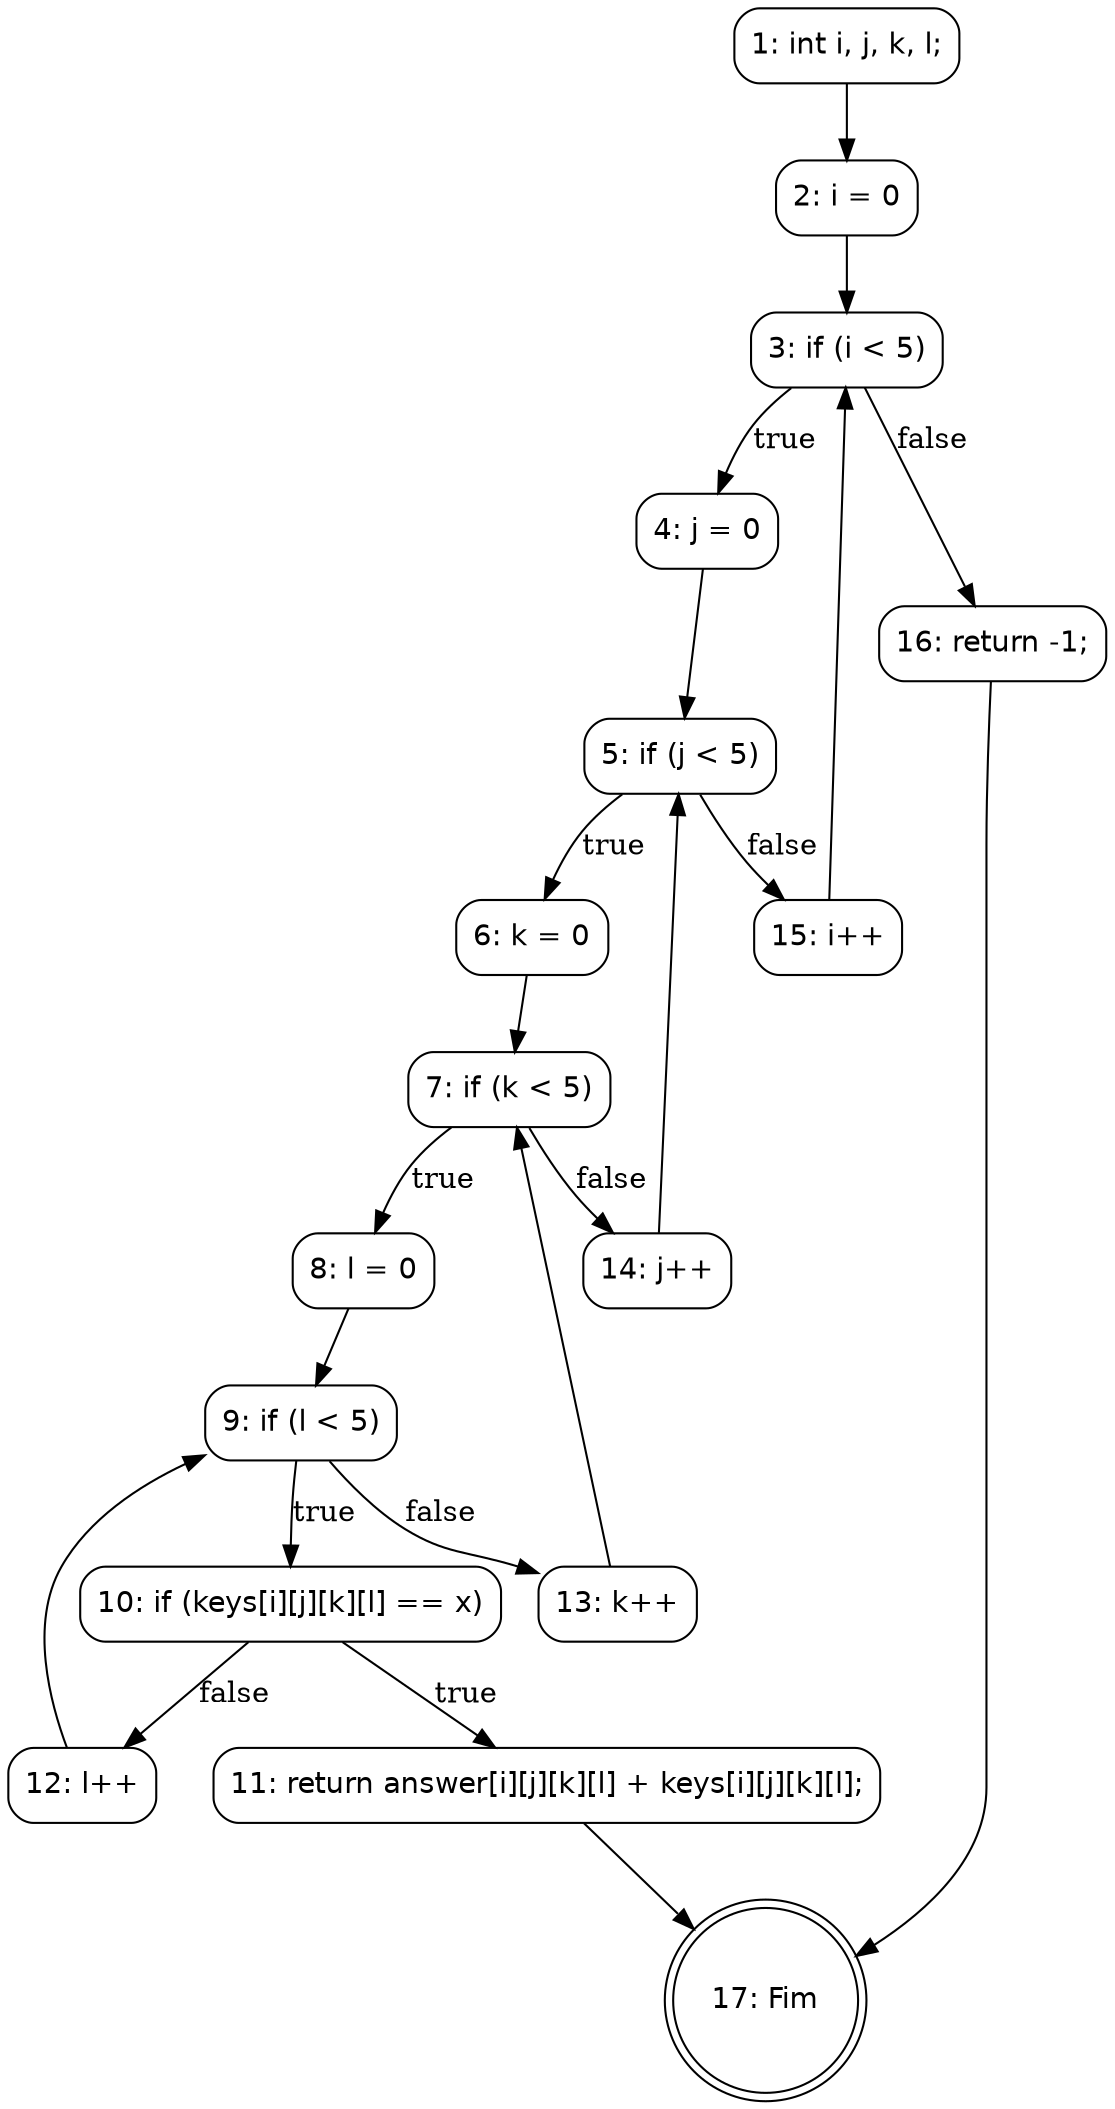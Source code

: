 digraph foo_CFG {
    node [shape=box, style=rounded, fontname="Helvetica"];
    N1 [label="1: int i, j, k, l;"];
    N2 [label="2: i = 0"];
    N3 [label="3: if (i < 5)"];
    N4 [label="4: j = 0"];
    N5 [label="5: if (j < 5)"];
    N6 [label="6: k = 0"];
    N7 [label="7: if (k < 5)"];
    N8 [label="8: l = 0"];
    N9 [label="9: if (l < 5)"];
    N10 [label="10: if (keys[i][j][k][l] == x)"];
    N11 [label="11: return answer[i][j][k][l] + keys[i][j][k][l];"];
    N12 [label="12: l++"];
    N13 [label="13: k++"];
    N14 [label="14: j++"];
    N15 [label="15: i++"];
    N16 [label="16: return -1;"];
    N17 [label="17: Fim", shape=doublecircle];

    N1 -> N2;
    N2 -> N3;
    N3 -> N4 [label="true"];
    N3 -> N16 [label="false"];
    N4 -> N5;
    N5 -> N6 [label="true"];
    N5 -> N15 [label="false"];
    N6 -> N7;
    N7 -> N8 [label="true"];
    N7 -> N14 [label="false"];
    N8 -> N9;
    N9 -> N10 [label="true"];
    N9 -> N13 [label="false"];
    N10 -> N11 [label="true"];
    N10 -> N12 [label="false"];
    N11 -> N17;
    N12 -> N9;
    N13 -> N7;
    N14 -> N5;
    N15 -> N3;
    N16 -> N17;
}